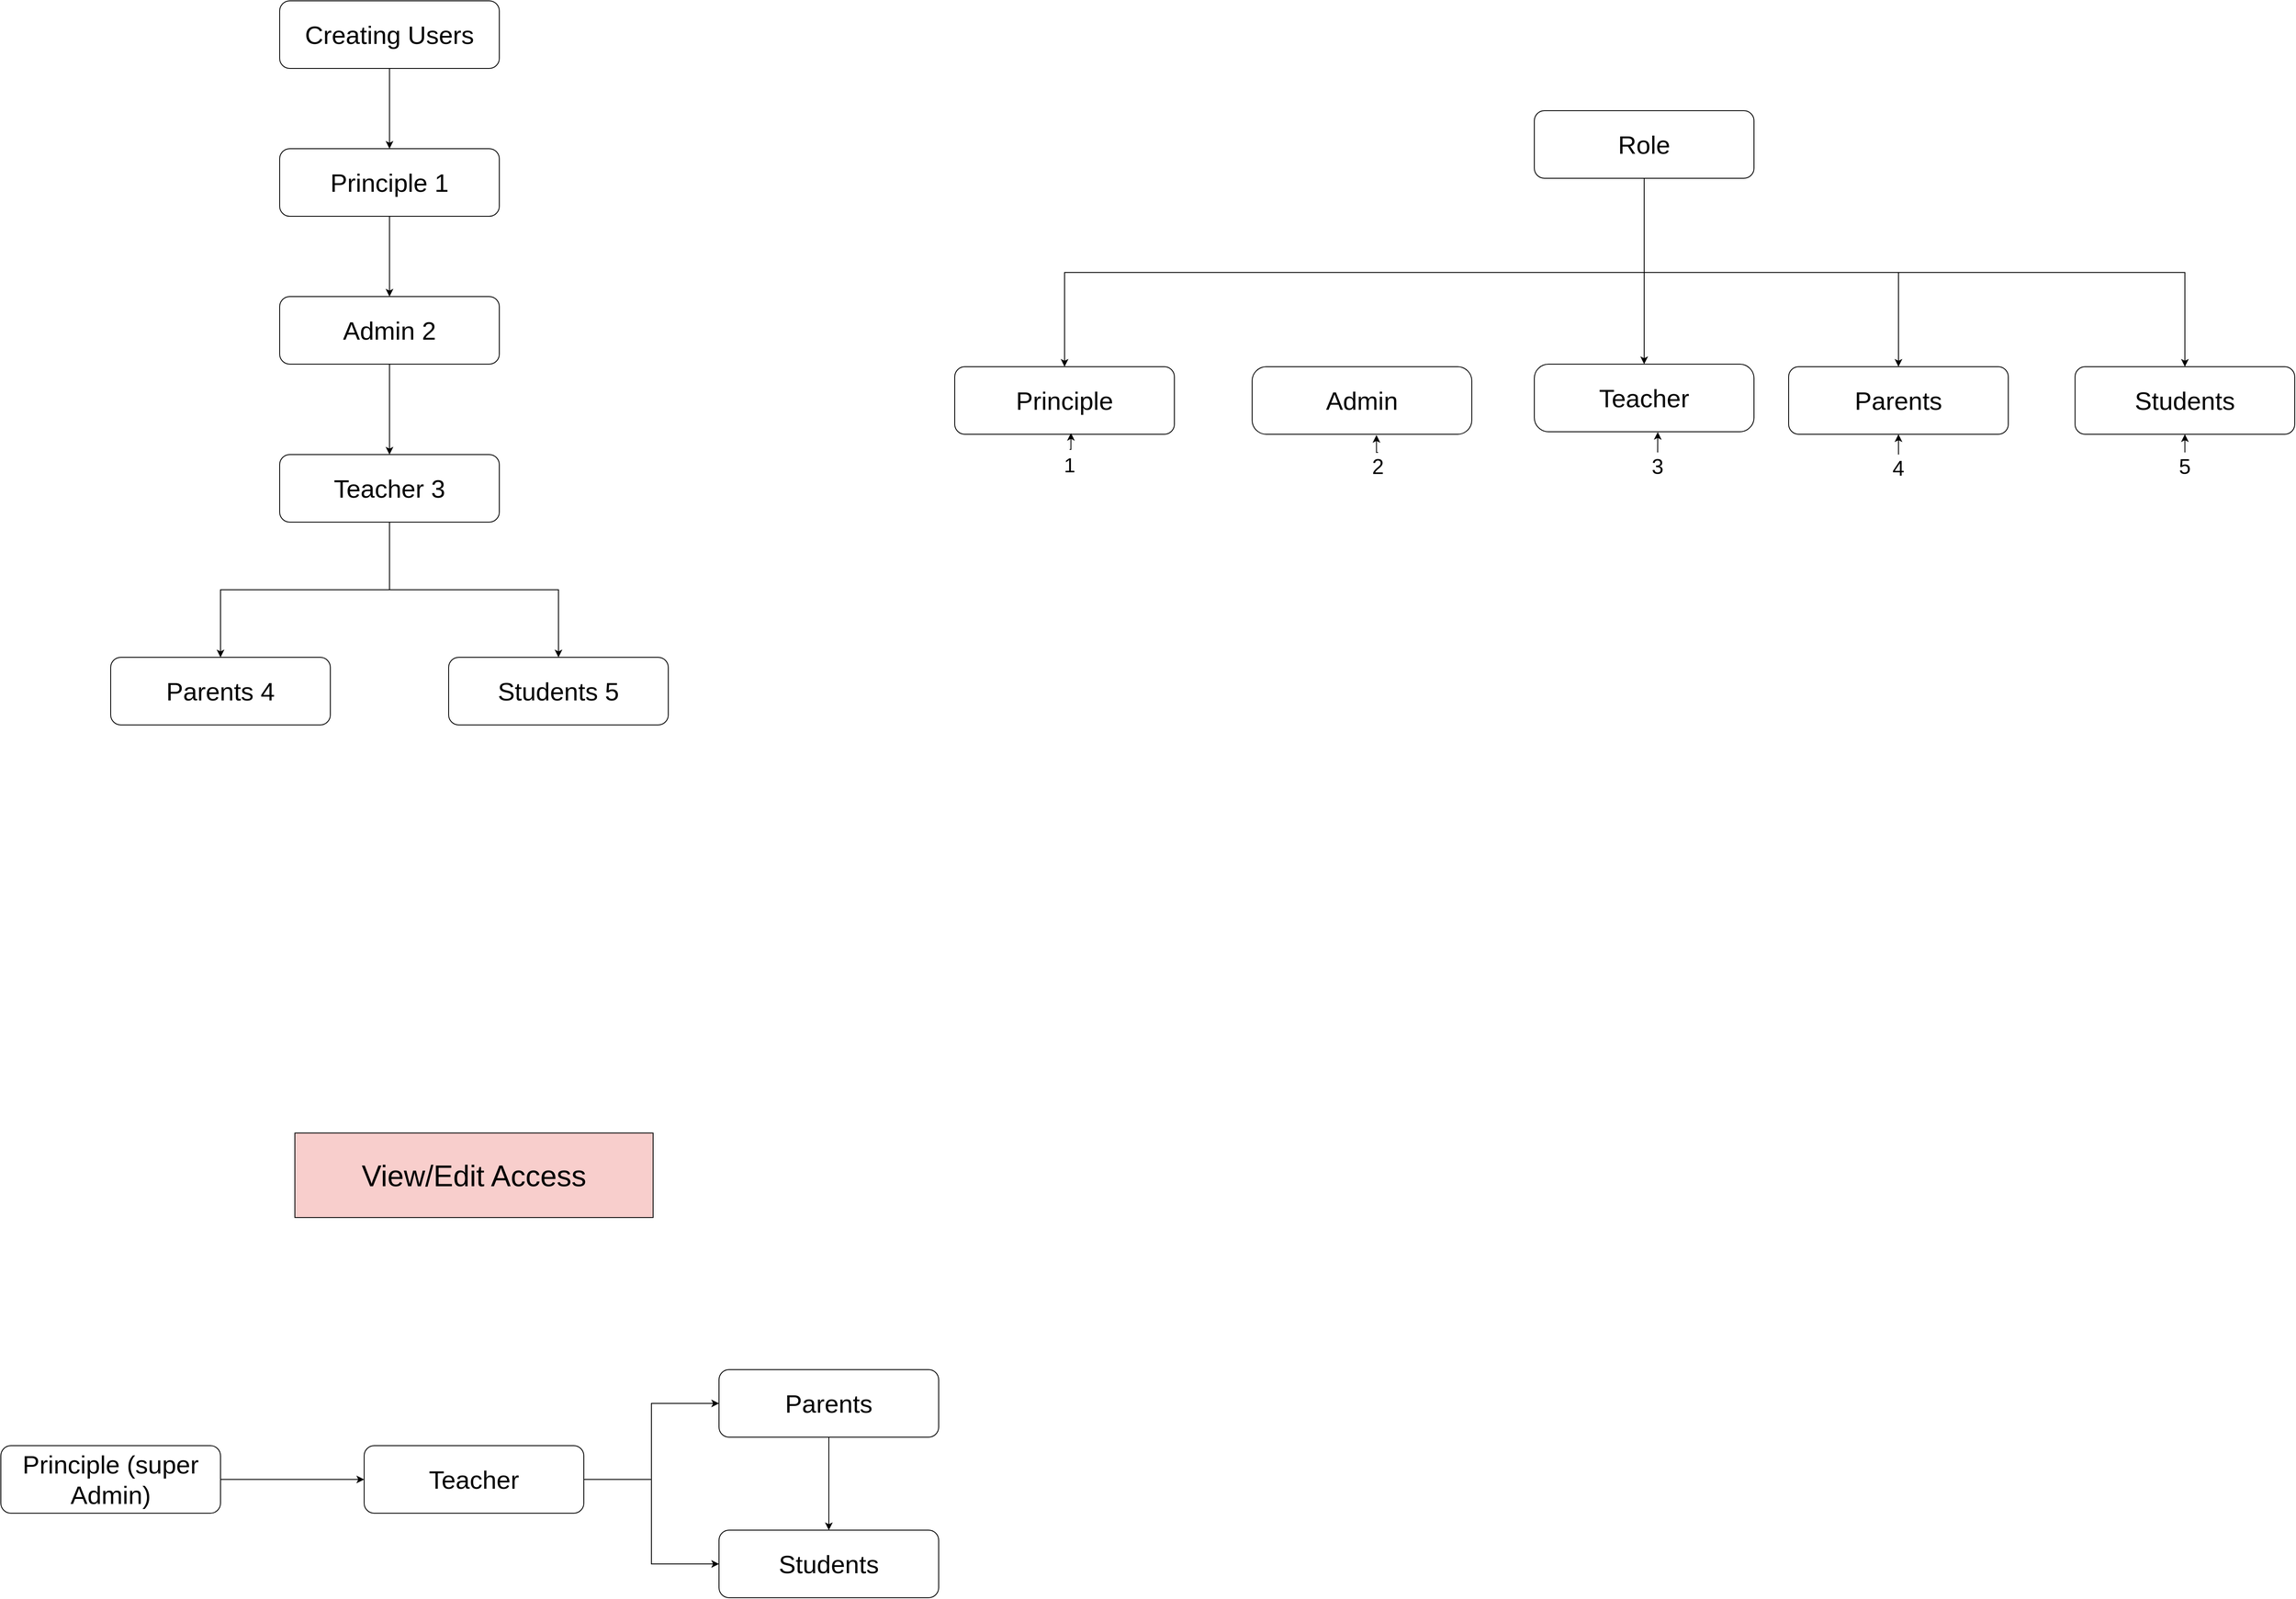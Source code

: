 <mxfile version="26.0.16">
  <diagram id="07fea595-8f29-1299-0266-81d95cde20df" name="Page-1">
    <mxGraphModel dx="4202" dy="2470" grid="0" gridSize="10" guides="1" tooltips="1" connect="1" arrows="1" fold="1" page="1" pageScale="1" pageWidth="1169" pageHeight="827" background="#FFFFFF" math="0" shadow="0">
      <root>
        <mxCell id="0" />
        <mxCell id="1" parent="0" />
        <mxCell id="ybbRhMfubBqCdi30oxEX-263" style="edgeStyle=orthogonalEdgeStyle;rounded=0;orthogonalLoop=1;jettySize=auto;html=1;exitX=0.5;exitY=1;exitDx=0;exitDy=0;entryX=0.5;entryY=0;entryDx=0;entryDy=0;" parent="1" source="ybbRhMfubBqCdi30oxEX-217" target="ybbRhMfubBqCdi30oxEX-218" edge="1">
          <mxGeometry relative="1" as="geometry" />
        </mxCell>
        <mxCell id="ybbRhMfubBqCdi30oxEX-264" style="edgeStyle=orthogonalEdgeStyle;rounded=0;orthogonalLoop=1;jettySize=auto;html=1;exitX=0.5;exitY=1;exitDx=0;exitDy=0;entryX=0.5;entryY=0;entryDx=0;entryDy=0;" parent="1" source="ybbRhMfubBqCdi30oxEX-217" target="ybbRhMfubBqCdi30oxEX-219" edge="1">
          <mxGeometry relative="1" as="geometry" />
        </mxCell>
        <mxCell id="ybbRhMfubBqCdi30oxEX-265" style="edgeStyle=orthogonalEdgeStyle;rounded=0;orthogonalLoop=1;jettySize=auto;html=1;exitX=0.5;exitY=1;exitDx=0;exitDy=0;" parent="1" source="ybbRhMfubBqCdi30oxEX-217" target="ybbRhMfubBqCdi30oxEX-220" edge="1">
          <mxGeometry relative="1" as="geometry" />
        </mxCell>
        <mxCell id="ybbRhMfubBqCdi30oxEX-266" style="edgeStyle=orthogonalEdgeStyle;rounded=0;orthogonalLoop=1;jettySize=auto;html=1;exitX=0.5;exitY=1;exitDx=0;exitDy=0;entryX=0.5;entryY=0;entryDx=0;entryDy=0;" parent="1" source="ybbRhMfubBqCdi30oxEX-217" target="ybbRhMfubBqCdi30oxEX-221" edge="1">
          <mxGeometry relative="1" as="geometry" />
        </mxCell>
        <mxCell id="ybbRhMfubBqCdi30oxEX-217" value="&lt;font style=&quot;font-size: 30px;&quot;&gt;Role&lt;/font&gt;" style="rounded=1;whiteSpace=wrap;html=1;" parent="1" vertex="1">
          <mxGeometry x="675" y="-270" width="260" height="80" as="geometry" />
        </mxCell>
        <mxCell id="ybbRhMfubBqCdi30oxEX-218" value="&lt;span style=&quot;font-size: 30px;&quot;&gt;Principle&lt;/span&gt;" style="rounded=1;whiteSpace=wrap;html=1;" parent="1" vertex="1">
          <mxGeometry x="-11" y="33" width="260" height="80" as="geometry" />
        </mxCell>
        <mxCell id="ybbRhMfubBqCdi30oxEX-219" value="&lt;span style=&quot;font-size: 30px;&quot;&gt;Teacher&lt;/span&gt;" style="rounded=1;whiteSpace=wrap;html=1;arcSize=21;" parent="1" vertex="1">
          <mxGeometry x="675" y="30" width="260" height="80" as="geometry" />
        </mxCell>
        <mxCell id="ybbRhMfubBqCdi30oxEX-220" value="&lt;span style=&quot;font-size: 30px;&quot;&gt;Parents&lt;/span&gt;" style="rounded=1;whiteSpace=wrap;html=1;" parent="1" vertex="1">
          <mxGeometry x="976" y="33" width="260" height="80" as="geometry" />
        </mxCell>
        <mxCell id="ybbRhMfubBqCdi30oxEX-221" value="&lt;span style=&quot;font-size: 30px;&quot;&gt;Students&lt;/span&gt;" style="rounded=1;whiteSpace=wrap;html=1;" parent="1" vertex="1">
          <mxGeometry x="1315" y="33" width="260" height="80" as="geometry" />
        </mxCell>
        <mxCell id="Rf6RHW0VL8sZyBqFRw_0-2" style="edgeStyle=orthogonalEdgeStyle;rounded=0;orthogonalLoop=1;jettySize=auto;html=1;exitX=0.5;exitY=1;exitDx=0;exitDy=0;" edge="1" parent="1" source="ybbRhMfubBqCdi30oxEX-228" target="Rf6RHW0VL8sZyBqFRw_0-1">
          <mxGeometry relative="1" as="geometry" />
        </mxCell>
        <mxCell id="ybbRhMfubBqCdi30oxEX-228" value="&lt;span style=&quot;font-size: 30px;&quot;&gt;Creating Users&lt;/span&gt;" style="rounded=1;whiteSpace=wrap;html=1;" parent="1" vertex="1">
          <mxGeometry x="-810" y="-400" width="260" height="80" as="geometry" />
        </mxCell>
        <mxCell id="ybbRhMfubBqCdi30oxEX-234" style="edgeStyle=orthogonalEdgeStyle;rounded=0;orthogonalLoop=1;jettySize=auto;html=1;exitX=0.5;exitY=1;exitDx=0;exitDy=0;entryX=0.5;entryY=0;entryDx=0;entryDy=0;" parent="1" source="ybbRhMfubBqCdi30oxEX-229" target="ybbRhMfubBqCdi30oxEX-232" edge="1">
          <mxGeometry relative="1" as="geometry" />
        </mxCell>
        <mxCell id="ybbRhMfubBqCdi30oxEX-229" value="&lt;span style=&quot;font-size: 30px;&quot;&gt;Admin 2&lt;/span&gt;" style="rounded=1;whiteSpace=wrap;html=1;" parent="1" vertex="1">
          <mxGeometry x="-810" y="-50" width="260" height="80" as="geometry" />
        </mxCell>
        <mxCell id="ybbRhMfubBqCdi30oxEX-237" style="edgeStyle=orthogonalEdgeStyle;rounded=0;orthogonalLoop=1;jettySize=auto;html=1;exitX=0.5;exitY=1;exitDx=0;exitDy=0;entryX=0.5;entryY=0;entryDx=0;entryDy=0;" parent="1" source="ybbRhMfubBqCdi30oxEX-232" target="ybbRhMfubBqCdi30oxEX-235" edge="1">
          <mxGeometry relative="1" as="geometry" />
        </mxCell>
        <mxCell id="ybbRhMfubBqCdi30oxEX-241" style="edgeStyle=orthogonalEdgeStyle;rounded=0;orthogonalLoop=1;jettySize=auto;html=1;exitX=0.5;exitY=1;exitDx=0;exitDy=0;entryX=0.5;entryY=0;entryDx=0;entryDy=0;" parent="1" source="ybbRhMfubBqCdi30oxEX-232" target="ybbRhMfubBqCdi30oxEX-236" edge="1">
          <mxGeometry relative="1" as="geometry" />
        </mxCell>
        <mxCell id="ybbRhMfubBqCdi30oxEX-232" value="&lt;span style=&quot;font-size: 30px;&quot;&gt;Teacher 3&lt;/span&gt;" style="rounded=1;whiteSpace=wrap;html=1;" parent="1" vertex="1">
          <mxGeometry x="-810" y="137" width="260" height="80" as="geometry" />
        </mxCell>
        <mxCell id="ybbRhMfubBqCdi30oxEX-235" value="&lt;span style=&quot;font-size: 30px;&quot;&gt;Parents 4&lt;/span&gt;" style="rounded=1;whiteSpace=wrap;html=1;" parent="1" vertex="1">
          <mxGeometry x="-1010" y="377" width="260" height="80" as="geometry" />
        </mxCell>
        <mxCell id="ybbRhMfubBqCdi30oxEX-236" value="&lt;span style=&quot;font-size: 30px;&quot;&gt;Students 5&lt;/span&gt;" style="rounded=1;whiteSpace=wrap;html=1;" parent="1" vertex="1">
          <mxGeometry x="-610" y="377" width="260" height="80" as="geometry" />
        </mxCell>
        <mxCell id="ybbRhMfubBqCdi30oxEX-246" style="edgeStyle=orthogonalEdgeStyle;rounded=0;orthogonalLoop=1;jettySize=auto;html=1;exitX=1;exitY=0.5;exitDx=0;exitDy=0;entryX=0;entryY=0.5;entryDx=0;entryDy=0;" parent="1" source="ybbRhMfubBqCdi30oxEX-243" target="ybbRhMfubBqCdi30oxEX-245" edge="1">
          <mxGeometry relative="1" as="geometry" />
        </mxCell>
        <mxCell id="ybbRhMfubBqCdi30oxEX-243" value="&lt;span style=&quot;font-size: 30px;&quot;&gt;Principle (super Admin)&lt;/span&gt;" style="rounded=1;whiteSpace=wrap;html=1;" parent="1" vertex="1">
          <mxGeometry x="-1140" y="1310" width="260" height="80" as="geometry" />
        </mxCell>
        <mxCell id="ybbRhMfubBqCdi30oxEX-251" style="edgeStyle=orthogonalEdgeStyle;rounded=0;orthogonalLoop=1;jettySize=auto;html=1;exitX=1;exitY=0.5;exitDx=0;exitDy=0;entryX=0;entryY=0.5;entryDx=0;entryDy=0;" parent="1" source="ybbRhMfubBqCdi30oxEX-245" target="ybbRhMfubBqCdi30oxEX-247" edge="1">
          <mxGeometry relative="1" as="geometry" />
        </mxCell>
        <mxCell id="ybbRhMfubBqCdi30oxEX-252" style="edgeStyle=orthogonalEdgeStyle;rounded=0;orthogonalLoop=1;jettySize=auto;html=1;exitX=1;exitY=0.5;exitDx=0;exitDy=0;entryX=0;entryY=0.5;entryDx=0;entryDy=0;" parent="1" source="ybbRhMfubBqCdi30oxEX-245" target="ybbRhMfubBqCdi30oxEX-248" edge="1">
          <mxGeometry relative="1" as="geometry" />
        </mxCell>
        <mxCell id="ybbRhMfubBqCdi30oxEX-245" value="&lt;span style=&quot;font-size: 30px;&quot;&gt;Teacher&lt;/span&gt;" style="rounded=1;whiteSpace=wrap;html=1;" parent="1" vertex="1">
          <mxGeometry x="-710" y="1310" width="260" height="80" as="geometry" />
        </mxCell>
        <mxCell id="ybbRhMfubBqCdi30oxEX-262" style="edgeStyle=orthogonalEdgeStyle;rounded=0;orthogonalLoop=1;jettySize=auto;html=1;exitX=0.5;exitY=1;exitDx=0;exitDy=0;entryX=0.5;entryY=0;entryDx=0;entryDy=0;" parent="1" source="ybbRhMfubBqCdi30oxEX-247" target="ybbRhMfubBqCdi30oxEX-248" edge="1">
          <mxGeometry relative="1" as="geometry" />
        </mxCell>
        <mxCell id="ybbRhMfubBqCdi30oxEX-247" value="&lt;span style=&quot;font-size: 30px;&quot;&gt;Parents&lt;/span&gt;" style="rounded=1;whiteSpace=wrap;html=1;" parent="1" vertex="1">
          <mxGeometry x="-290" y="1220" width="260" height="80" as="geometry" />
        </mxCell>
        <mxCell id="ybbRhMfubBqCdi30oxEX-248" value="&lt;span style=&quot;font-size: 30px;&quot;&gt;Students&lt;/span&gt;" style="rounded=1;whiteSpace=wrap;html=1;" parent="1" vertex="1">
          <mxGeometry x="-290" y="1410" width="260" height="80" as="geometry" />
        </mxCell>
        <mxCell id="ybbRhMfubBqCdi30oxEX-254" value="&lt;font style=&quot;font-size: 35px;&quot;&gt;View/Edit Access&lt;/font&gt;" style="text;html=1;align=center;verticalAlign=middle;whiteSpace=wrap;rounded=0;strokeWidth=1;fillColor=#f8cecc;strokeColor=default;" parent="1" vertex="1">
          <mxGeometry x="-792" y="940" width="424" height="100" as="geometry" />
        </mxCell>
        <mxCell id="Rf6RHW0VL8sZyBqFRw_0-3" value="" style="edgeStyle=orthogonalEdgeStyle;rounded=0;orthogonalLoop=1;jettySize=auto;html=1;" edge="1" parent="1" source="Rf6RHW0VL8sZyBqFRw_0-1" target="ybbRhMfubBqCdi30oxEX-229">
          <mxGeometry relative="1" as="geometry" />
        </mxCell>
        <mxCell id="Rf6RHW0VL8sZyBqFRw_0-1" value="&lt;span style=&quot;font-size: 30px;&quot;&gt;Principle 1&lt;/span&gt;" style="rounded=1;whiteSpace=wrap;html=1;" vertex="1" parent="1">
          <mxGeometry x="-810" y="-225" width="260" height="80" as="geometry" />
        </mxCell>
        <mxCell id="Rf6RHW0VL8sZyBqFRw_0-4" value="&lt;font style=&quot;font-size: 24px;&quot;&gt;1&lt;/font&gt;" style="text;html=1;align=center;verticalAlign=middle;whiteSpace=wrap;rounded=0;" vertex="1" parent="1">
          <mxGeometry x="79" y="131" width="92" height="37" as="geometry" />
        </mxCell>
        <mxCell id="Rf6RHW0VL8sZyBqFRw_0-6" value="&lt;font style=&quot;font-size: 25px;&quot;&gt;2&lt;/font&gt;" style="text;html=1;align=center;verticalAlign=middle;whiteSpace=wrap;rounded=0;" vertex="1" parent="1">
          <mxGeometry x="460" y="134.5" width="60" height="30" as="geometry" />
        </mxCell>
        <mxCell id="Rf6RHW0VL8sZyBqFRw_0-27" style="edgeStyle=orthogonalEdgeStyle;rounded=0;orthogonalLoop=1;jettySize=auto;html=1;exitX=0.5;exitY=0;exitDx=0;exitDy=0;" edge="1" parent="1" source="Rf6RHW0VL8sZyBqFRw_0-8" target="ybbRhMfubBqCdi30oxEX-221">
          <mxGeometry relative="1" as="geometry" />
        </mxCell>
        <mxCell id="Rf6RHW0VL8sZyBqFRw_0-8" value="&lt;span style=&quot;font-size: 25px;&quot;&gt;5&lt;/span&gt;" style="text;html=1;align=center;verticalAlign=middle;whiteSpace=wrap;rounded=0;" vertex="1" parent="1">
          <mxGeometry x="1415" y="134.5" width="60" height="30" as="geometry" />
        </mxCell>
        <mxCell id="Rf6RHW0VL8sZyBqFRw_0-25" style="edgeStyle=orthogonalEdgeStyle;rounded=0;orthogonalLoop=1;jettySize=auto;html=1;exitX=0.5;exitY=0;exitDx=0;exitDy=0;entryX=0.5;entryY=1;entryDx=0;entryDy=0;" edge="1" parent="1" source="Rf6RHW0VL8sZyBqFRw_0-10" target="ybbRhMfubBqCdi30oxEX-220">
          <mxGeometry relative="1" as="geometry" />
        </mxCell>
        <mxCell id="Rf6RHW0VL8sZyBqFRw_0-10" value="&lt;span style=&quot;font-size: 25px;&quot;&gt;4&lt;/span&gt;" style="text;html=1;align=center;verticalAlign=middle;whiteSpace=wrap;rounded=0;" vertex="1" parent="1">
          <mxGeometry x="1076" y="137" width="60" height="30" as="geometry" />
        </mxCell>
        <mxCell id="Rf6RHW0VL8sZyBqFRw_0-11" value="&lt;font style=&quot;font-size: 25px;&quot;&gt;3&lt;/font&gt;" style="text;html=1;align=center;verticalAlign=middle;whiteSpace=wrap;rounded=0;" vertex="1" parent="1">
          <mxGeometry x="791" y="134.5" width="60" height="30" as="geometry" />
        </mxCell>
        <mxCell id="Rf6RHW0VL8sZyBqFRw_0-13" value="&lt;span style=&quot;font-size: 30px;&quot;&gt;Admin&lt;/span&gt;" style="rounded=1;whiteSpace=wrap;html=1;arcSize=21;" vertex="1" parent="1">
          <mxGeometry x="341" y="33" width="260" height="80" as="geometry" />
        </mxCell>
        <mxCell id="Rf6RHW0VL8sZyBqFRw_0-17" style="edgeStyle=orthogonalEdgeStyle;rounded=0;orthogonalLoop=1;jettySize=auto;html=1;exitX=0.5;exitY=0;exitDx=0;exitDy=0;entryX=0.566;entryY=1.011;entryDx=0;entryDy=0;entryPerimeter=0;" edge="1" parent="1" source="Rf6RHW0VL8sZyBqFRw_0-6" target="Rf6RHW0VL8sZyBqFRw_0-13">
          <mxGeometry relative="1" as="geometry" />
        </mxCell>
        <mxCell id="Rf6RHW0VL8sZyBqFRw_0-18" style="edgeStyle=orthogonalEdgeStyle;rounded=0;orthogonalLoop=1;jettySize=auto;html=1;exitX=0.5;exitY=0;exitDx=0;exitDy=0;entryX=0.529;entryY=0.981;entryDx=0;entryDy=0;entryPerimeter=0;" edge="1" parent="1" source="Rf6RHW0VL8sZyBqFRw_0-4" target="ybbRhMfubBqCdi30oxEX-218">
          <mxGeometry relative="1" as="geometry" />
        </mxCell>
        <mxCell id="Rf6RHW0VL8sZyBqFRw_0-24" style="edgeStyle=orthogonalEdgeStyle;rounded=0;orthogonalLoop=1;jettySize=auto;html=1;exitX=0.5;exitY=0;exitDx=0;exitDy=0;entryX=0.562;entryY=1.004;entryDx=0;entryDy=0;entryPerimeter=0;" edge="1" parent="1" source="Rf6RHW0VL8sZyBqFRw_0-11" target="ybbRhMfubBqCdi30oxEX-219">
          <mxGeometry relative="1" as="geometry" />
        </mxCell>
      </root>
    </mxGraphModel>
  </diagram>
</mxfile>

